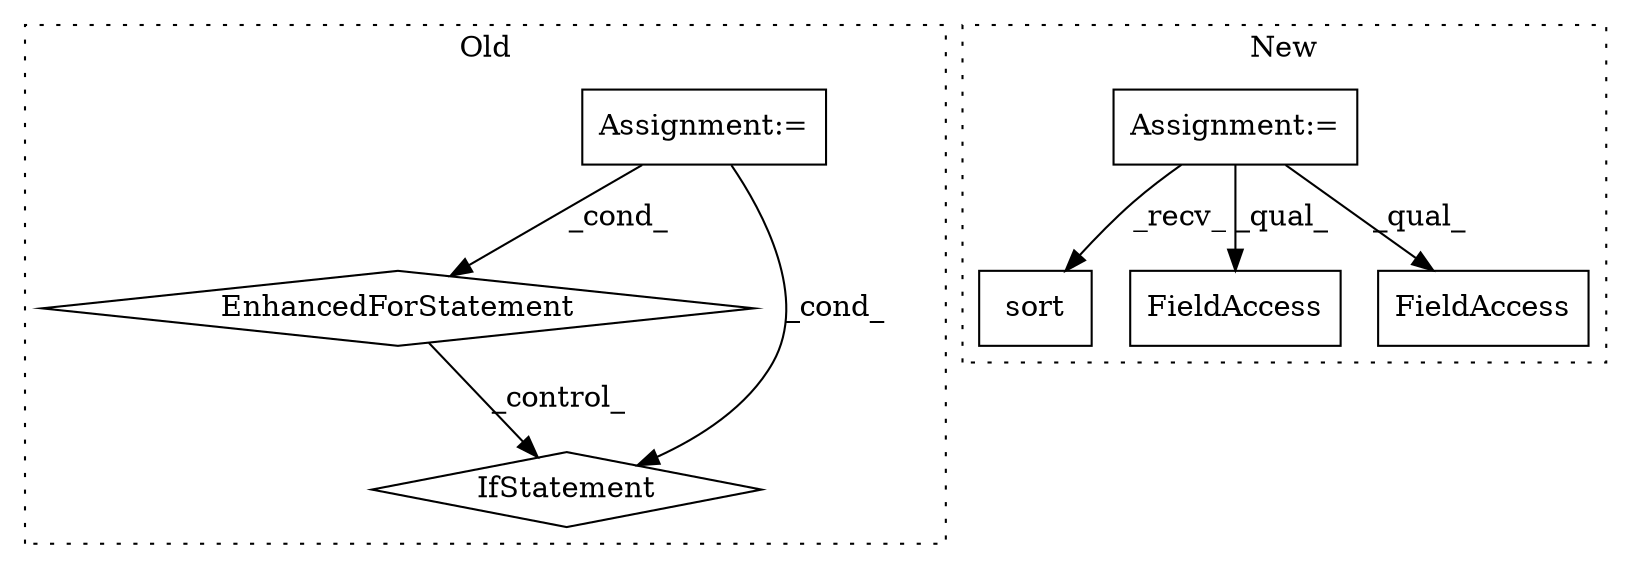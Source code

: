 digraph G {
subgraph cluster0 {
1 [label="EnhancedForStatement" a="70" s="5678,5756" l="53,2" shape="diamond"];
3 [label="Assignment:=" a="7" s="5678,5756" l="53,2" shape="box"];
7 [label="IfStatement" a="25" s="5860,5880" l="4,2" shape="diamond"];
label = "Old";
style="dotted";
}
subgraph cluster1 {
2 [label="sort" a="32" s="4928,4953" l="5,1" shape="box"];
4 [label="Assignment:=" a="7" s="4866" l="46" shape="box"];
5 [label="FieldAccess" a="22" s="5068" l="20" shape="box"];
6 [label="FieldAccess" a="22" s="5297" l="19" shape="box"];
label = "New";
style="dotted";
}
1 -> 7 [label="_control_"];
3 -> 1 [label="_cond_"];
3 -> 7 [label="_cond_"];
4 -> 6 [label="_qual_"];
4 -> 2 [label="_recv_"];
4 -> 5 [label="_qual_"];
}